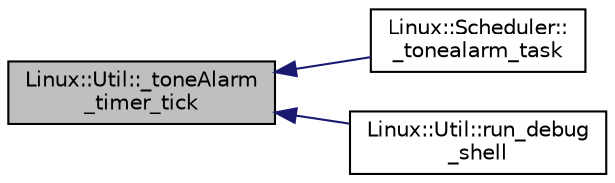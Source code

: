 digraph "Linux::Util::_toneAlarm_timer_tick"
{
 // INTERACTIVE_SVG=YES
  edge [fontname="Helvetica",fontsize="10",labelfontname="Helvetica",labelfontsize="10"];
  node [fontname="Helvetica",fontsize="10",shape=record];
  rankdir="LR";
  Node1 [label="Linux::Util::_toneAlarm\l_timer_tick",height=0.2,width=0.4,color="black", fillcolor="grey75", style="filled", fontcolor="black"];
  Node1 -> Node2 [dir="back",color="midnightblue",fontsize="10",style="solid",fontname="Helvetica"];
  Node2 [label="Linux::Scheduler::\l_tonealarm_task",height=0.2,width=0.4,color="black", fillcolor="white", style="filled",URL="$classLinux_1_1Scheduler.html#a456ada85bce53420b351a1119a1acee7"];
  Node1 -> Node3 [dir="back",color="midnightblue",fontsize="10",style="solid",fontname="Helvetica"];
  Node3 [label="Linux::Util::run_debug\l_shell",height=0.2,width=0.4,color="black", fillcolor="white", style="filled",URL="$classLinux_1_1Util.html#a3955c101dfea40ec4336f49ebcd47b18"];
}
